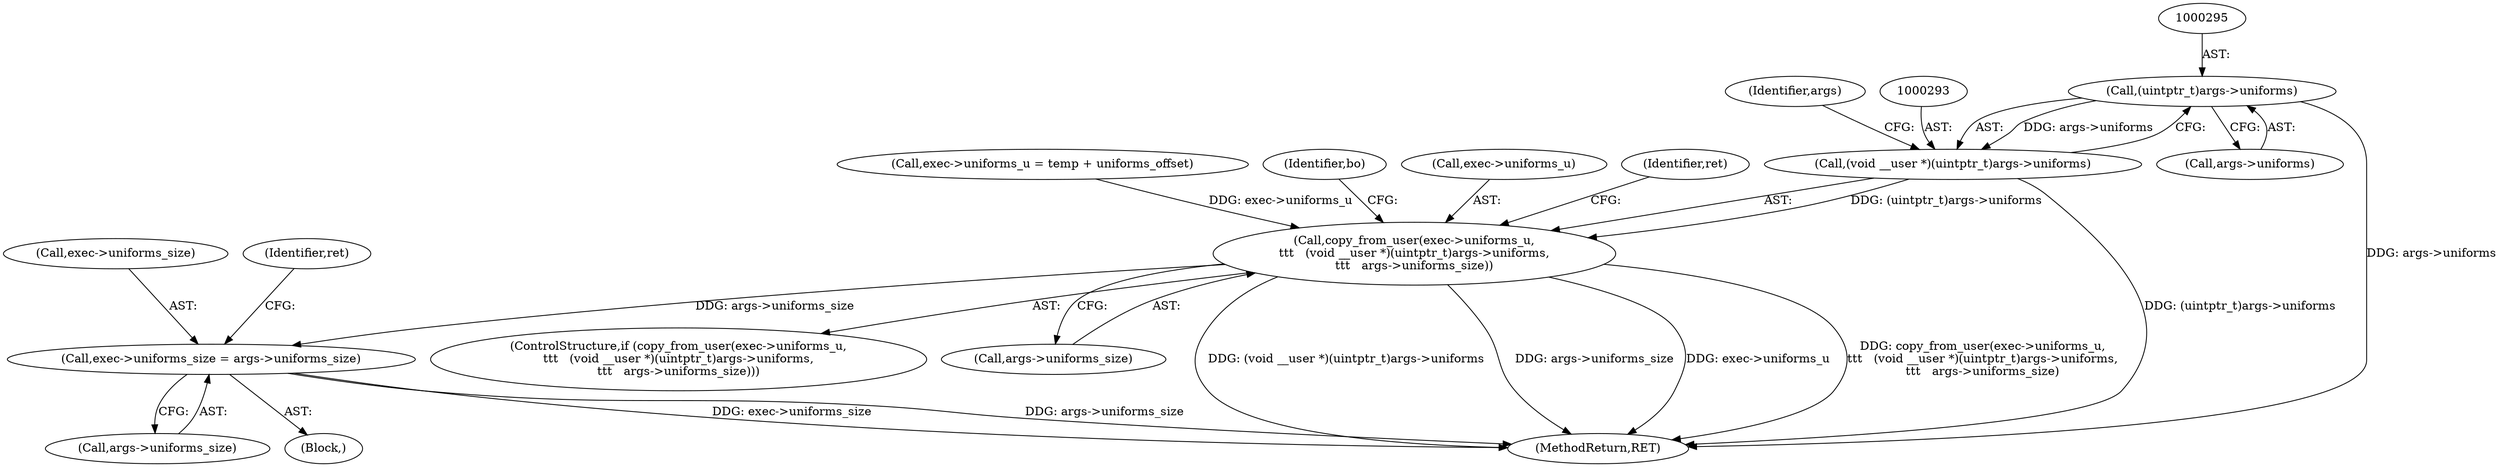 digraph "0_linux_6b8ac63847bc2f958dd93c09edc941a0118992d9@pointer" {
"1000294" [label="(Call,(uintptr_t)args->uniforms)"];
"1000292" [label="(Call,(void __user *)(uintptr_t)args->uniforms)"];
"1000288" [label="(Call,copy_from_user(exec->uniforms_u,\n\t\t\t   (void __user *)(uintptr_t)args->uniforms,\n\t\t\t   args->uniforms_size))"];
"1000415" [label="(Call,exec->uniforms_size = args->uniforms_size)"];
"1000226" [label="(Call,exec->uniforms_u = temp + uniforms_offset)"];
"1000287" [label="(ControlStructure,if (copy_from_user(exec->uniforms_u,\n\t\t\t   (void __user *)(uintptr_t)args->uniforms,\n\t\t\t   args->uniforms_size)))"];
"1000419" [label="(Call,args->uniforms_size)"];
"1000294" [label="(Call,(uintptr_t)args->uniforms)"];
"1000309" [label="(Identifier,bo)"];
"1000292" [label="(Call,(void __user *)(uintptr_t)args->uniforms)"];
"1000416" [label="(Call,exec->uniforms_size)"];
"1000289" [label="(Call,exec->uniforms_u)"];
"1000423" [label="(Identifier,ret)"];
"1000300" [label="(Identifier,args)"];
"1000299" [label="(Call,args->uniforms_size)"];
"1000105" [label="(Block,)"];
"1000296" [label="(Call,args->uniforms)"];
"1000415" [label="(Call,exec->uniforms_size = args->uniforms_size)"];
"1000304" [label="(Identifier,ret)"];
"1000460" [label="(MethodReturn,RET)"];
"1000288" [label="(Call,copy_from_user(exec->uniforms_u,\n\t\t\t   (void __user *)(uintptr_t)args->uniforms,\n\t\t\t   args->uniforms_size))"];
"1000294" -> "1000292"  [label="AST: "];
"1000294" -> "1000296"  [label="CFG: "];
"1000295" -> "1000294"  [label="AST: "];
"1000296" -> "1000294"  [label="AST: "];
"1000292" -> "1000294"  [label="CFG: "];
"1000294" -> "1000460"  [label="DDG: args->uniforms"];
"1000294" -> "1000292"  [label="DDG: args->uniforms"];
"1000292" -> "1000288"  [label="AST: "];
"1000293" -> "1000292"  [label="AST: "];
"1000300" -> "1000292"  [label="CFG: "];
"1000292" -> "1000460"  [label="DDG: (uintptr_t)args->uniforms"];
"1000292" -> "1000288"  [label="DDG: (uintptr_t)args->uniforms"];
"1000288" -> "1000287"  [label="AST: "];
"1000288" -> "1000299"  [label="CFG: "];
"1000289" -> "1000288"  [label="AST: "];
"1000299" -> "1000288"  [label="AST: "];
"1000304" -> "1000288"  [label="CFG: "];
"1000309" -> "1000288"  [label="CFG: "];
"1000288" -> "1000460"  [label="DDG: (void __user *)(uintptr_t)args->uniforms"];
"1000288" -> "1000460"  [label="DDG: args->uniforms_size"];
"1000288" -> "1000460"  [label="DDG: exec->uniforms_u"];
"1000288" -> "1000460"  [label="DDG: copy_from_user(exec->uniforms_u,\n\t\t\t   (void __user *)(uintptr_t)args->uniforms,\n\t\t\t   args->uniforms_size)"];
"1000226" -> "1000288"  [label="DDG: exec->uniforms_u"];
"1000288" -> "1000415"  [label="DDG: args->uniforms_size"];
"1000415" -> "1000105"  [label="AST: "];
"1000415" -> "1000419"  [label="CFG: "];
"1000416" -> "1000415"  [label="AST: "];
"1000419" -> "1000415"  [label="AST: "];
"1000423" -> "1000415"  [label="CFG: "];
"1000415" -> "1000460"  [label="DDG: exec->uniforms_size"];
"1000415" -> "1000460"  [label="DDG: args->uniforms_size"];
}
